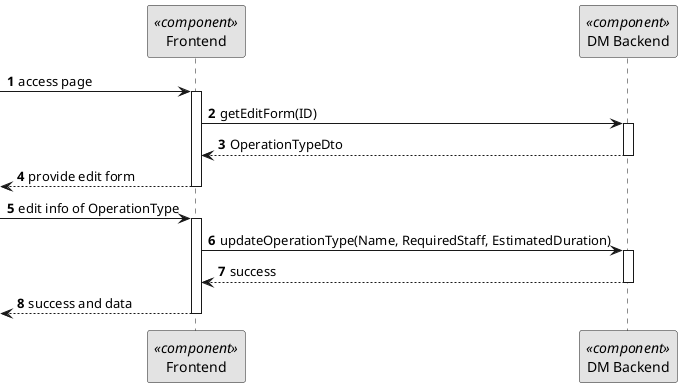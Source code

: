 @startuml 5.1.21
skinparam monochrome true
skinparam packageStyle rectangle
skinparam shadowing false

autonumber

participant "Frontend" as FE <<component>>
participant "DM Backend" as BE <<component>>

-> FE: access page
activate FE
FE -> BE: getEditForm(ID)
activate BE
BE --> FE: OperationTypeDto
deactivate BE
<-- FE : provide edit form
deactivate FE
-> FE : edit info of OperationType
activate FE
FE -> BE: updateOperationType(Name, RequiredStaff, EstimatedDuration)
activate BE

BE --> FE: success
deactivate BE
<-- FE : success and data

deactivate FE




@enduml